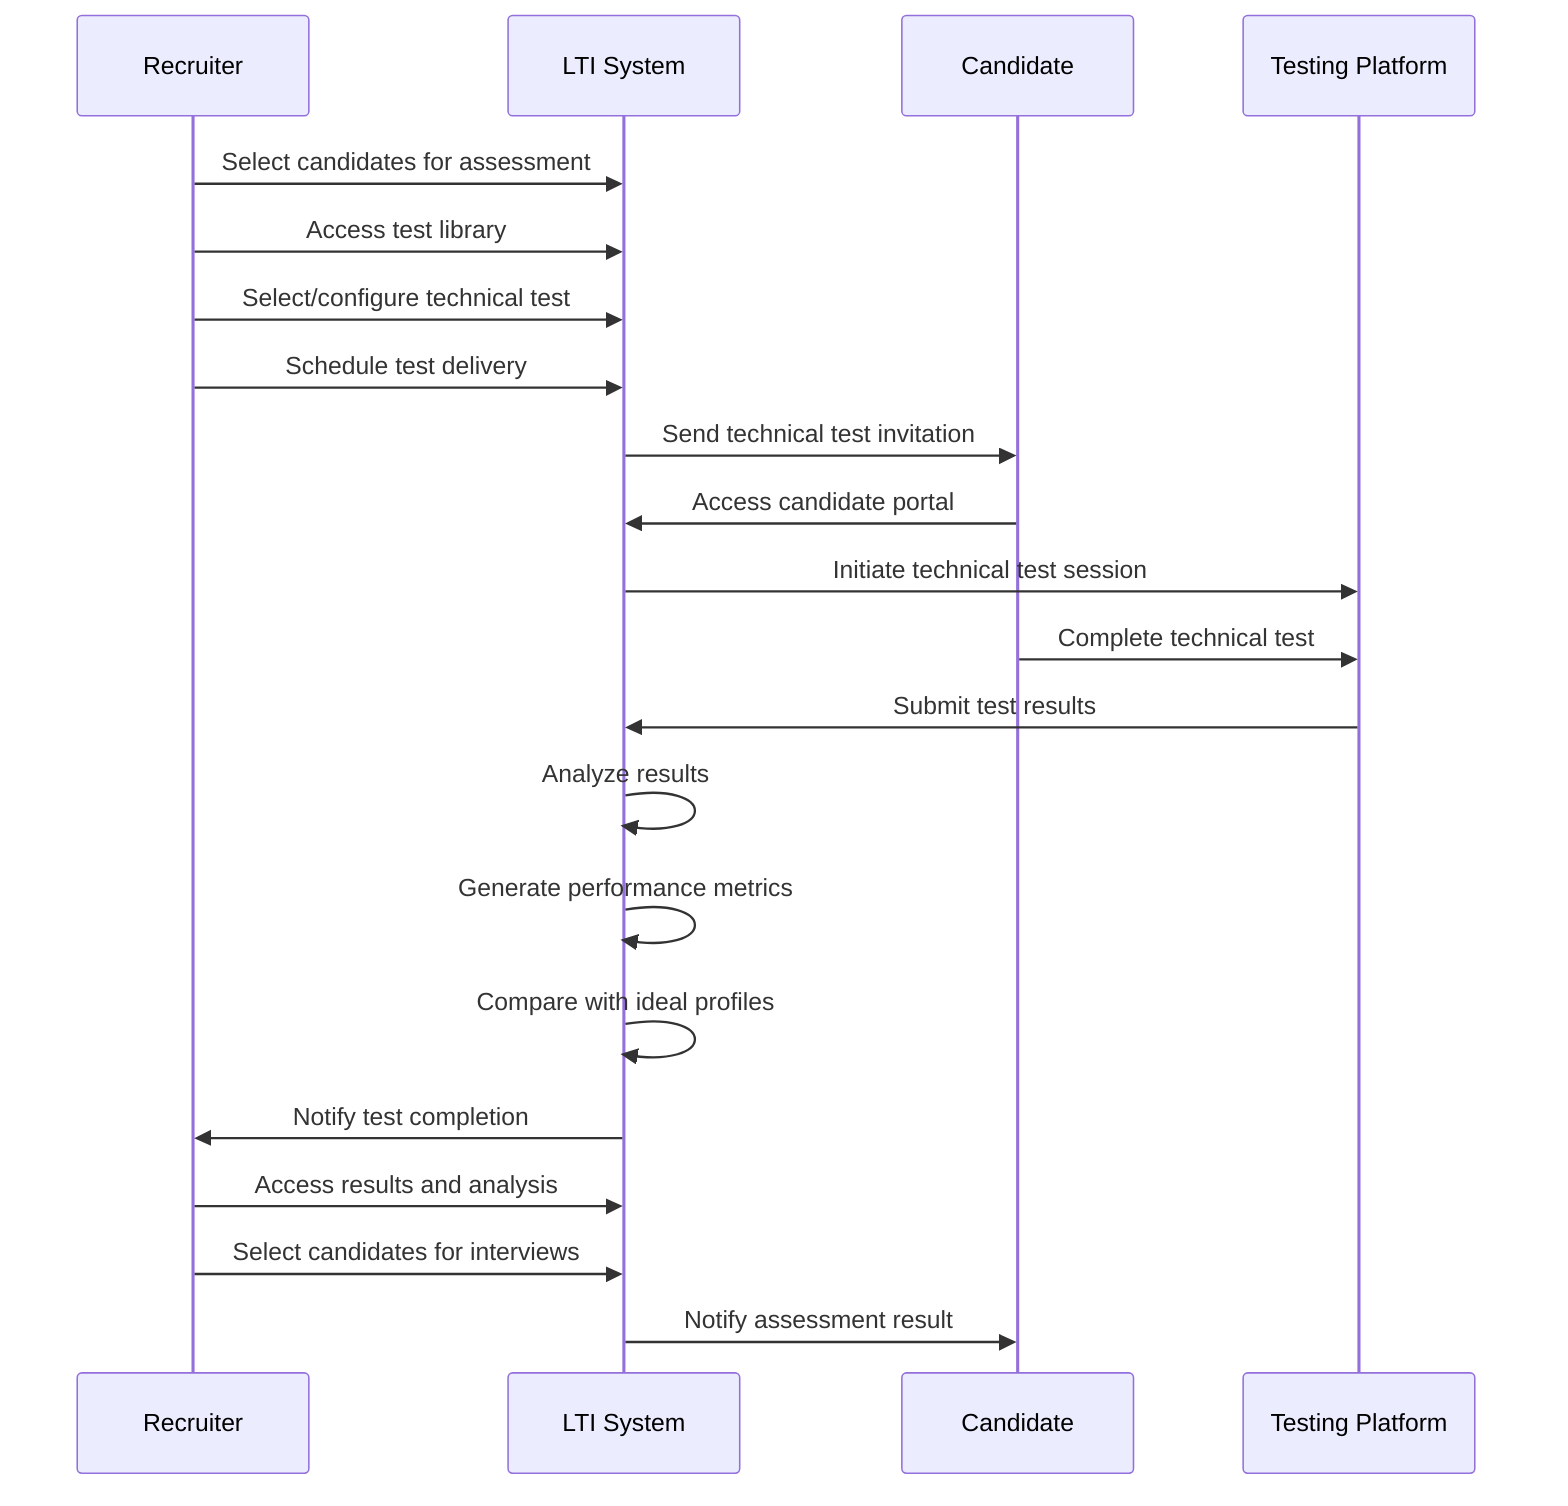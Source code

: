 sequenceDiagram
    participant R as Recruiter
    participant LTI as LTI System
    participant C as Candidate
    participant TP as Testing Platform

    R->>LTI: Select candidates for assessment
    R->>LTI: Access test library
    R->>LTI: Select/configure technical test
    R->>LTI: Schedule test delivery
    LTI->>C: Send technical test invitation
    C->>LTI: Access candidate portal
    LTI->>TP: Initiate technical test session
    C->>TP: Complete technical test
    TP->>LTI: Submit test results
    LTI->>LTI: Analyze results
    LTI->>LTI: Generate performance metrics
    LTI->>LTI: Compare with ideal profiles
    LTI->>R: Notify test completion
    R->>LTI: Access results and analysis
    R->>LTI: Select candidates for interviews
    LTI->>C: Notify assessment result